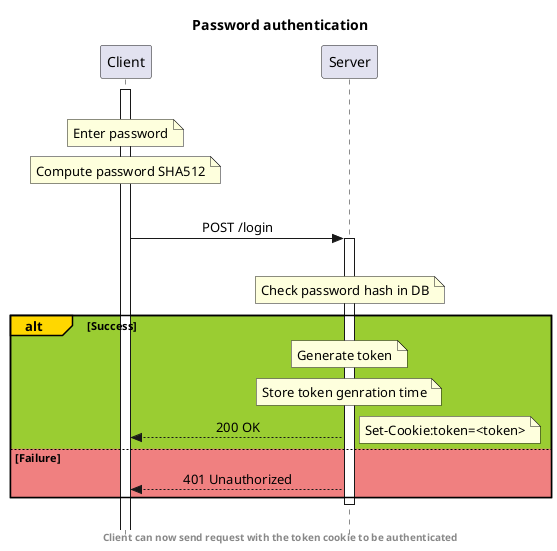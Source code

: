 @startuml
'https://plantuml.com/sequence-diagram

title **Password authentication**

skinparam ParticipantPadding 80
skinparam style strictuml
skinparam sequenceMessageAlign center

participant Client as cli
participant Server as srv

|||
activate cli

note over cli: Enter password
note over cli: Compute password SHA512

|||

cli -> srv: POST /login

|||
activate srv

note over srv: Check password hash in DB


alt#gold #yellowgreen Success
    note over srv: Generate token
    note over srv: Store token genration time
    cli <-- srv: 200 OK
    note right: Set-Cookie:token=<token>
else #lightcoral Failure
    cli <-- srv: 401 Unauthorized
end

deactivate srv

|||

footer **Client can now send request with the token cookie to be authenticated**

@enduml
